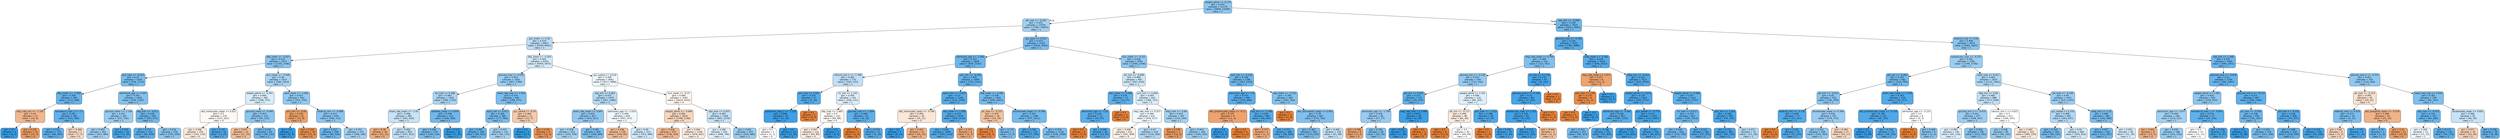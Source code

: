 digraph Tree {
node [shape=box, style="filled, rounded", color="black", fontname="helvetica"] ;
edge [fontname="helvetica"] ;
0 [label="weight_admit <= 0.179\ngini = 0.419\nsamples = 21179\nvalue = [9994, 23496]\nclass = 1", fillcolor="#8dc7f0"] ;
1 [label="ptt_max <= -0.242\ngini = 0.452\nsamples = 13554\nvalue = [7383, 14005]\nclass = 1", fillcolor="#a1d1f3"] ;
0 -> 1 [labeldistance=2.5, labelangle=45, headlabel="True"] ;
2 [label="gcs_motor <= 0.26\ngini = 0.479\nsamples = 8825\nvalue = [5549, 8441]\nclass = 1", fillcolor="#bbddf6"] ;
1 -> 2 ;
3 [label="dbp_mean <= -0.027\ngini = 0.414\nsamples = 2471\nvalue = [1145, 2766]\nclass = 1", fillcolor="#8bc6f0"] ;
2 -> 3 ;
4 [label="po2_max <= -0.333\ngini = 0.37\nsamples = 1434\nvalue = [556, 1713]\nclass = 1", fillcolor="#79bded"] ;
3 -> 4 ;
5 [label="dbp_mean <= -1.959\ngini = 0.305\nsamples = 394\nvalue = [117, 506]\nclass = 1", fillcolor="#67b4eb"] ;
4 -> 5 ;
6 [label="resp_rate_min <= -1.195\ngini = 0.42\nsamples = 12\nvalue = [14, 6]\nclass = 0", fillcolor="#f0b78e"] ;
5 -> 6 ;
7 [label="gini = 0.0\nsamples = 2\nvalue = [0, 3]\nclass = 1", fillcolor="#399de5"] ;
6 -> 7 ;
8 [label="gini = 0.291\nsamples = 10\nvalue = [14, 3]\nclass = 0", fillcolor="#eb9c63"] ;
6 -> 8 ;
9 [label="hematocrit_max.1 <= 2.2\ngini = 0.283\nsamples = 382\nvalue = [103, 500]\nclass = 1", fillcolor="#62b1ea"] ;
5 -> 9 ;
10 [label="gini = 0.272\nsamples = 375\nvalue = [96, 495]\nclass = 1", fillcolor="#5fb0ea"] ;
9 -> 10 ;
11 [label="gini = 0.486\nsamples = 7\nvalue = [7, 5]\nclass = 0", fillcolor="#f8dbc6"] ;
9 -> 11 ;
12 [label="admission_age <= 0.367\ngini = 0.391\nsamples = 1040\nvalue = [439, 1207]\nclass = 1", fillcolor="#81c1ee"] ;
4 -> 12 ;
13 [label="glucose_mean <= 1.136\ngini = 0.437\nsamples = 491\nvalue = [252, 530]\nclass = 1", fillcolor="#97ccf1"] ;
12 -> 13 ;
14 [label="gini = 0.449\nsamples = 461\nvalue = [247, 480]\nclass = 1", fillcolor="#9fcff2"] ;
13 -> 14 ;
15 [label="gini = 0.165\nsamples = 30\nvalue = [5, 50]\nclass = 1", fillcolor="#4da7e8"] ;
13 -> 15 ;
16 [label="sbp_min <= -0.011\ngini = 0.339\nsamples = 549\nvalue = [187, 677]\nclass = 1", fillcolor="#70b8ec"] ;
12 -> 16 ;
17 [label="gini = 0.272\nsamples = 331\nvalue = [83, 429]\nclass = 1", fillcolor="#5fb0ea"] ;
16 -> 17 ;
18 [label="gini = 0.416\nsamples = 218\nvalue = [104, 248]\nclass = 1", fillcolor="#8cc6f0"] ;
16 -> 18 ;
19 [label="bun_mean <= -0.566\ngini = 0.46\nsamples = 1037\nvalue = [589, 1053]\nclass = 1", fillcolor="#a8d4f4"] ;
3 -> 19 ;
20 [label="weight_admit <= -0.301\ngini = 0.494\nsamples = 385\nvalue = [268, 333]\nclass = 1", fillcolor="#d8ecfa"] ;
19 -> 20 ;
21 [label="abs_monocytes_mean <= 0.621\ngini = 0.5\nsamples = 270\nvalue = [213, 201]\nclass = 0", fillcolor="#fef8f4"] ;
20 -> 21 ;
22 [label="gini = 0.496\nsamples = 254\nvalue = [210, 176]\nclass = 0", fillcolor="#fbebdf"] ;
21 -> 22 ;
23 [label="gini = 0.191\nsamples = 16\nvalue = [3, 25]\nclass = 1", fillcolor="#51a9e8"] ;
21 -> 23 ;
24 [label="glucose_mean <= -0.942\ngini = 0.415\nsamples = 115\nvalue = [55, 132]\nclass = 1", fillcolor="#8bc6f0"] ;
20 -> 24 ;
25 [label="gini = 0.437\nsamples = 22\nvalue = [21, 10]\nclass = 0", fillcolor="#f1bd97"] ;
24 -> 25 ;
26 [label="gini = 0.341\nsamples = 93\nvalue = [34, 122]\nclass = 1", fillcolor="#70b8ec"] ;
24 -> 26 ;
27 [label="spo2_mean <= -1.881\ngini = 0.427\nsamples = 652\nvalue = [321, 720]\nclass = 1", fillcolor="#91c9f1"] ;
19 -> 27 ;
28 [label="po2_min <= -0.85\ngini = 0.326\nsamples = 22\nvalue = [31, 8]\nclass = 0", fillcolor="#eca26c"] ;
27 -> 28 ;
29 [label="gini = 0.0\nsamples = 2\nvalue = [0, 4]\nclass = 1", fillcolor="#399de5"] ;
28 -> 29 ;
30 [label="gini = 0.202\nsamples = 20\nvalue = [31, 4]\nclass = 0", fillcolor="#e89153"] ;
28 -> 30 ;
31 [label="totalco2_min <= -0.086\ngini = 0.411\nsamples = 630\nvalue = [290, 712]\nclass = 1", fillcolor="#8ac5f0"] ;
27 -> 31 ;
32 [label="gini = 0.327\nsamples = 256\nvalue = [82, 316]\nclass = 1", fillcolor="#6cb6ec"] ;
31 -> 32 ;
33 [label="gini = 0.452\nsamples = 374\nvalue = [208, 396]\nclass = 1", fillcolor="#a1d0f3"] ;
31 -> 33 ;
34 [label="dbp_mean <= -0.583\ngini = 0.492\nsamples = 6354\nvalue = [4404, 5675]\nclass = 1", fillcolor="#d3e9f9"] ;
2 -> 34 ;
35 [label="glucose_max <= 0.076\ngini = 0.443\nsamples = 1693\nvalue = [887, 1789]\nclass = 1", fillcolor="#9bcef2"] ;
34 -> 35 ;
36 [label="ph_max <= 0.308\ngini = 0.463\nsamples = 1202\nvalue = [698, 1218]\nclass = 1", fillcolor="#aad5f4"] ;
35 -> 36 ;
37 [label="heart_rate_mean <= -1.92\ngini = 0.486\nsamples = 881\nvalue = [592, 834]\nclass = 1", fillcolor="#c6e3f7"] ;
36 -> 37 ;
38 [label="gini = 0.38\nsamples = 26\nvalue = [35, 12]\nclass = 0", fillcolor="#eeac7d"] ;
37 -> 38 ;
39 [label="gini = 0.482\nsamples = 855\nvalue = [557, 822]\nclass = 1", fillcolor="#bfdff7"] ;
37 -> 39 ;
40 [label="platelets_mean <= 0.645\ngini = 0.339\nsamples = 321\nvalue = [106, 384]\nclass = 1", fillcolor="#70b8ec"] ;
36 -> 40 ;
41 [label="gini = 0.369\nsamples = 279\nvalue = [105, 326]\nclass = 1", fillcolor="#79bded"] ;
40 -> 41 ;
42 [label="gini = 0.033\nsamples = 42\nvalue = [1, 58]\nclass = 1", fillcolor="#3c9fe5"] ;
40 -> 42 ;
43 [label="heart_rate_max <= 1.916\ngini = 0.374\nsamples = 491\nvalue = [189, 571]\nclass = 1", fillcolor="#7bbdee"] ;
35 -> 43 ;
44 [label="spo2_min <= 0.417\ngini = 0.364\nsamples = 480\nvalue = [177, 564]\nclass = 1", fillcolor="#77bced"] ;
43 -> 44 ;
45 [label="gini = 0.305\nsamples = 328\nvalue = [95, 412]\nclass = 1", fillcolor="#67b4eb"] ;
44 -> 45 ;
46 [label="gini = 0.455\nsamples = 152\nvalue = [82, 152]\nclass = 1", fillcolor="#a4d2f3"] ;
44 -> 46 ;
47 [label="gcs_verbal <= -0.54\ngini = 0.465\nsamples = 11\nvalue = [12, 7]\nclass = 0", fillcolor="#f4caac"] ;
43 -> 47 ;
48 [label="gini = 0.0\nsamples = 3\nvalue = [0, 5]\nclass = 1", fillcolor="#399de5"] ;
47 -> 48 ;
49 [label="gini = 0.245\nsamples = 8\nvalue = [12, 2]\nclass = 0", fillcolor="#e9965a"] ;
47 -> 49 ;
50 [label="gcs_verbal <= 0.618\ngini = 0.499\nsamples = 4661\nvalue = [3517, 3886]\nclass = 1", fillcolor="#ecf6fd"] ;
34 -> 50 ;
51 [label="sbp_min <= 0.365\ngini = 0.472\nsamples = 1476\nvalue = [907, 1464]\nclass = 1", fillcolor="#b4daf5"] ;
50 -> 51 ;
52 [label="heart_rate_mean <= 0.087\ngini = 0.425\nsamples = 827\nvalue = [410, 927]\nclass = 1", fillcolor="#91c8f0"] ;
51 -> 52 ;
53 [label="gini = 0.458\nsamples = 423\nvalue = [242, 438]\nclass = 1", fillcolor="#a6d3f3"] ;
52 -> 53 ;
54 [label="gini = 0.381\nsamples = 404\nvalue = [168, 489]\nclass = 1", fillcolor="#7dbfee"] ;
52 -> 54 ;
55 [label="admission_age <= -1.014\ngini = 0.499\nsamples = 649\nvalue = [497, 537]\nclass = 1", fillcolor="#f0f8fd"] ;
51 -> 55 ;
56 [label="gini = 0.438\nsamples = 126\nvalue = [144, 69]\nclass = 0", fillcolor="#f1bd98"] ;
55 -> 56 ;
57 [label="gini = 0.49\nsamples = 523\nvalue = [353, 468]\nclass = 1", fillcolor="#cee7f9"] ;
55 -> 57 ;
58 [label="bun_mean <= -0.37\ngini = 0.499\nsamples = 3185\nvalue = [2610, 2422]\nclass = 0", fillcolor="#fdf6f1"] ;
50 -> 58 ;
59 [label="weight_admit <= -0.699\ngini = 0.481\nsamples = 1816\nvalue = [1708, 1146]\nclass = 0", fillcolor="#f6d6be"] ;
58 -> 59 ;
60 [label="gini = 0.426\nsamples = 670\nvalue = [730, 324]\nclass = 0", fillcolor="#f1b991"] ;
59 -> 60 ;
61 [label="gini = 0.496\nsamples = 1146\nvalue = [978, 822]\nclass = 0", fillcolor="#fbebdf"] ;
59 -> 61 ;
62 [label="sbp_max <= 0.455\ngini = 0.485\nsamples = 1369\nvalue = [902, 1276]\nclass = 1", fillcolor="#c5e2f7"] ;
58 -> 62 ;
63 [label="gini = 0.496\nsamples = 916\nvalue = [668, 796]\nclass = 1", fillcolor="#dfeffb"] ;
62 -> 63 ;
64 [label="gini = 0.441\nsamples = 453\nvalue = [234, 480]\nclass = 1", fillcolor="#9acdf2"] ;
62 -> 64 ;
65 [label="gcs_eyes <= 0.412\ngini = 0.373\nsamples = 4729\nvalue = [1834, 5564]\nclass = 1", fillcolor="#7abdee"] ;
1 -> 65 ;
66 [label="admission_age <= -1.492\ngini = 0.321\nsamples = 2638\nvalue = [834, 3316]\nclass = 1", fillcolor="#6bb6ec"] ;
65 -> 66 ;
67 [label="calcium_min.1 <= -1.798\ngini = 0.482\nsamples = 170\nvalue = [105, 155]\nclass = 1", fillcolor="#bfdff7"] ;
66 -> 67 ;
68 [label="po2_max <= 2.041\ngini = 0.224\nsamples = 27\nvalue = [5, 34]\nclass = 1", fillcolor="#56abe9"] ;
67 -> 68 ;
69 [label="potassium_max.1 <= -1.228\ngini = 0.056\nsamples = 25\nvalue = [1, 34]\nclass = 1", fillcolor="#3fa0e6"] ;
68 -> 69 ;
70 [label="gini = 0.5\nsamples = 2\nvalue = [1, 1]\nclass = 0", fillcolor="#ffffff"] ;
69 -> 70 ;
71 [label="gini = 0.0\nsamples = 23\nvalue = [0, 33]\nclass = 1", fillcolor="#399de5"] ;
69 -> 71 ;
72 [label="gini = 0.0\nsamples = 2\nvalue = [4, 0]\nclass = 0", fillcolor="#e58139"] ;
68 -> 72 ;
73 [label="inr_min <= 1.142\ngini = 0.495\nsamples = 143\nvalue = [100, 121]\nclass = 1", fillcolor="#ddeefa"] ;
67 -> 73 ;
74 [label="dbp_max <= 1.683\ngini = 0.5\nsamples = 121\nvalue = [94, 89]\nclass = 0", fillcolor="#fef8f4"] ;
73 -> 74 ;
75 [label="gini = 0.497\nsamples = 116\nvalue = [94, 80]\nclass = 0", fillcolor="#fbece2"] ;
74 -> 75 ;
76 [label="gini = 0.0\nsamples = 5\nvalue = [0, 9]\nclass = 1", fillcolor="#399de5"] ;
74 -> 76 ;
77 [label="glucose_max <= -1.004\ngini = 0.266\nsamples = 22\nvalue = [6, 32]\nclass = 1", fillcolor="#5eafea"] ;
73 -> 77 ;
78 [label="gini = 0.0\nsamples = 1\nvalue = [1, 0]\nclass = 0", fillcolor="#e58139"] ;
77 -> 78 ;
79 [label="gini = 0.234\nsamples = 21\nvalue = [5, 32]\nclass = 1", fillcolor="#58ace9"] ;
77 -> 79 ;
80 [label="po2_min <= -0.199\ngini = 0.305\nsamples = 2468\nvalue = [729, 3161]\nclass = 1", fillcolor="#67b4eb"] ;
66 -> 80 ;
81 [label="spo2_max <= -2.923\ngini = 0.23\nsamples = 1106\nvalue = [235, 1540]\nclass = 1", fillcolor="#57ace9"] ;
80 -> 81 ;
82 [label="abs_monocytes_mean <= -0.346\ngini = 0.494\nsamples = 28\nvalue = [26, 21]\nclass = 0", fillcolor="#fae7d9"] ;
81 -> 82 ;
83 [label="gini = 0.0\nsamples = 7\nvalue = [0, 11]\nclass = 1", fillcolor="#399de5"] ;
82 -> 83 ;
84 [label="gini = 0.401\nsamples = 21\nvalue = [26, 10]\nclass = 0", fillcolor="#efb185"] ;
82 -> 84 ;
85 [label="sbp_mean <= 2.309\ngini = 0.213\nsamples = 1078\nvalue = [209, 1519]\nclass = 1", fillcolor="#54aae9"] ;
81 -> 85 ;
86 [label="gini = 0.206\nsamples = 1069\nvalue = [200, 1516]\nclass = 1", fillcolor="#53aae8"] ;
85 -> 86 ;
87 [label="gini = 0.375\nsamples = 9\nvalue = [9, 3]\nclass = 0", fillcolor="#eeab7b"] ;
85 -> 87 ;
88 [label="sbp_mean <= -2.081\ngini = 0.358\nsamples = 1362\nvalue = [494, 1621]\nclass = 1", fillcolor="#75bbed"] ;
80 -> 88 ;
89 [label="ph_max <= -0.237\ngini = 0.452\nsamples = 16\nvalue = [19, 10]\nclass = 0", fillcolor="#f3c3a1"] ;
88 -> 89 ;
90 [label="gini = 0.111\nsamples = 9\nvalue = [16, 1]\nclass = 0", fillcolor="#e78945"] ;
89 -> 90 ;
91 [label="gini = 0.375\nsamples = 7\nvalue = [3, 9]\nclass = 1", fillcolor="#7bbeee"] ;
89 -> 91 ;
92 [label="bicarbonate_mean <= -0.766\ngini = 0.352\nsamples = 1346\nvalue = [475, 1611]\nclass = 1", fillcolor="#73baed"] ;
88 -> 92 ;
93 [label="gini = 0.194\nsamples = 210\nvalue = [37, 303]\nclass = 1", fillcolor="#51a9e8"] ;
92 -> 93 ;
94 [label="gini = 0.376\nsamples = 1136\nvalue = [438, 1308]\nclass = 1", fillcolor="#7bbeee"] ;
92 -> 94 ;
95 [label="bun_mean <= -0.321\ngini = 0.426\nsamples = 2091\nvalue = [1000, 2248]\nclass = 1", fillcolor="#91c9f1"] ;
65 -> 95 ;
96 [label="ph_min <= -0.698\ngini = 0.489\nsamples = 905\nvalue = [607, 818]\nclass = 1", fillcolor="#cce6f8"] ;
95 -> 96 ;
97 [label="wbc_mean <= 2.058\ngini = 0.274\nsamples = 73\nvalue = [19, 97]\nclass = 1", fillcolor="#60b0ea"] ;
96 -> 97 ;
98 [label="admission_age <= -1.62\ngini = 0.243\nsamples = 71\nvalue = [16, 97]\nclass = 1", fillcolor="#5aade9"] ;
97 -> 98 ;
99 [label="gini = 0.0\nsamples = 2\nvalue = [3, 0]\nclass = 0", fillcolor="#e58139"] ;
98 -> 99 ;
100 [label="gini = 0.208\nsamples = 69\nvalue = [13, 97]\nclass = 1", fillcolor="#54aae8"] ;
98 -> 100 ;
101 [label="gini = 0.0\nsamples = 2\nvalue = [3, 0]\nclass = 0", fillcolor="#e58139"] ;
97 -> 101 ;
102 [label="po2_min <= 0.068\ngini = 0.495\nsamples = 832\nvalue = [588, 721]\nclass = 1", fillcolor="#daedfa"] ;
96 -> 102 ;
103 [label="resp_rate_max <= 0.257\ngini = 0.499\nsamples = 631\nvalue = [478, 517]\nclass = 1", fillcolor="#f0f8fd"] ;
102 -> 103 ;
104 [label="gini = 0.498\nsamples = 412\nvalue = [352, 309]\nclass = 0", fillcolor="#fcf0e7"] ;
103 -> 104 ;
105 [label="gini = 0.47\nsamples = 219\nvalue = [126, 208]\nclass = 1", fillcolor="#b1d8f5"] ;
103 -> 105 ;
106 [label="mbp_max <= -0.86\ngini = 0.455\nsamples = 201\nvalue = [110, 204]\nclass = 1", fillcolor="#a4d2f3"] ;
102 -> 106 ;
107 [label="gini = 0.278\nsamples = 7\nvalue = [10, 2]\nclass = 0", fillcolor="#ea9a61"] ;
106 -> 107 ;
108 [label="gini = 0.443\nsamples = 194\nvalue = [100, 202]\nclass = 1", fillcolor="#9bcef2"] ;
106 -> 108 ;
109 [label="po2_min <= -0.216\ngini = 0.338\nsamples = 1186\nvalue = [393, 1430]\nclass = 1", fillcolor="#6fb8ec"] ;
95 -> 109 ;
110 [label="admission_age <= -1.8\ngini = 0.243\nsamples = 499\nvalue = [110, 668]\nclass = 1", fillcolor="#5aade9"] ;
109 -> 110 ;
111 [label="abs_lymphocytes_mean <= -0.11\ngini = 0.337\nsamples = 9\nvalue = [11, 3]\nclass = 0", fillcolor="#eca36f"] ;
110 -> 111 ;
112 [label="gini = 0.0\nsamples = 3\nvalue = [0, 3]\nclass = 1", fillcolor="#399de5"] ;
111 -> 112 ;
113 [label="gini = 0.0\nsamples = 6\nvalue = [11, 0]\nclass = 0", fillcolor="#e58139"] ;
111 -> 113 ;
114 [label="sbp_min <= -2.769\ngini = 0.226\nsamples = 490\nvalue = [99, 665]\nclass = 1", fillcolor="#56ace9"] ;
110 -> 114 ;
115 [label="gini = 0.375\nsamples = 4\nvalue = [3, 1]\nclass = 0", fillcolor="#eeab7b"] ;
114 -> 115 ;
116 [label="gini = 0.221\nsamples = 486\nvalue = [96, 664]\nclass = 1", fillcolor="#56abe9"] ;
114 -> 116 ;
117 [label="sbp_mean <= -2.531\ngini = 0.395\nsamples = 687\nvalue = [283, 762]\nclass = 1", fillcolor="#83c1ef"] ;
109 -> 117 ;
118 [label="gini = 0.0\nsamples = 4\nvalue = [7, 0]\nclass = 0", fillcolor="#e58139"] ;
117 -> 118 ;
119 [label="abs_eosinophils_mean <= 0.442\ngini = 0.39\nsamples = 683\nvalue = [276, 762]\nclass = 1", fillcolor="#81c0ee"] ;
117 -> 119 ;
120 [label="gini = 0.367\nsamples = 583\nvalue = [215, 674]\nclass = 1", fillcolor="#78bced"] ;
119 -> 120 ;
121 [label="gini = 0.484\nsamples = 100\nvalue = [61, 88]\nclass = 1", fillcolor="#c2e1f7"] ;
119 -> 121 ;
122 [label="sbp_min <= -0.068\ngini = 0.338\nsamples = 7625\nvalue = [2611, 9491]\nclass = 1", fillcolor="#6fb8ec"] ;
0 -> 122 [labeldistance=2.5, labelangle=-45, headlabel="False"] ;
123 [label="glucose_max <= -0.766\ngini = 0.235\nsamples = 3551\nvalue = [769, 4884]\nclass = 1", fillcolor="#58ace9"] ;
122 -> 123 ;
124 [label="resp_rate_mean <= 0.764\ngini = 0.384\nsamples = 316\nvalue = [123, 352]\nclass = 1", fillcolor="#7ebfee"] ;
123 -> 124 ;
125 [label="glucose_min <= -0.538\ngini = 0.432\nsamples = 249\nvalue = [115, 250]\nclass = 1", fillcolor="#94caf1"] ;
124 -> 125 ;
126 [label="ptt_min <= 0.001\ngini = 0.275\nsamples = 125\nvalue = [29, 147]\nclass = 1", fillcolor="#60b0ea"] ;
125 -> 126 ;
127 [label="admission_age <= -1.738\ngini = 0.436\nsamples = 66\nvalue = [27, 57]\nclass = 1", fillcolor="#97cbf1"] ;
126 -> 127 ;
128 [label="gini = 0.346\nsamples = 8\nvalue = [7, 2]\nclass = 0", fillcolor="#eca572"] ;
127 -> 128 ;
129 [label="gini = 0.391\nsamples = 58\nvalue = [20, 55]\nclass = 1", fillcolor="#81c1ee"] ;
127 -> 129 ;
130 [label="resp_rate_max <= 3.985\ngini = 0.043\nsamples = 59\nvalue = [2, 90]\nclass = 1", fillcolor="#3d9fe6"] ;
126 -> 130 ;
131 [label="gini = 0.022\nsamples = 58\nvalue = [1, 90]\nclass = 1", fillcolor="#3b9ee5"] ;
130 -> 131 ;
132 [label="gini = 0.0\nsamples = 1\nvalue = [1, 0]\nclass = 0", fillcolor="#e58139"] ;
130 -> 132 ;
133 [label="weight_admit <= 1.421\ngini = 0.496\nsamples = 124\nvalue = [86, 103]\nclass = 1", fillcolor="#deeffb"] ;
125 -> 133 ;
134 [label="ptt_min <= -0.727\ngini = 0.496\nsamples = 98\nvalue = [82, 69]\nclass = 0", fillcolor="#fbebe0"] ;
133 -> 134 ;
135 [label="gini = 0.0\nsamples = 8\nvalue = [13, 0]\nclass = 0", fillcolor="#e58139"] ;
134 -> 135 ;
136 [label="gini = 0.5\nsamples = 90\nvalue = [69, 69]\nclass = 0", fillcolor="#ffffff"] ;
134 -> 136 ;
137 [label="po2_max <= -1.412\ngini = 0.188\nsamples = 26\nvalue = [4, 34]\nclass = 1", fillcolor="#50a9e8"] ;
133 -> 137 ;
138 [label="gini = 0.0\nsamples = 1\nvalue = [2, 0]\nclass = 0", fillcolor="#e58139"] ;
137 -> 138 ;
139 [label="gini = 0.105\nsamples = 25\nvalue = [2, 34]\nclass = 1", fillcolor="#45a3e7"] ;
137 -> 139 ;
140 [label="inr_min <= 12.754\ngini = 0.135\nsamples = 67\nvalue = [8, 102]\nclass = 1", fillcolor="#49a5e7"] ;
124 -> 140 ;
141 [label="glucose_max.2 <= 0.336\ngini = 0.12\nsamples = 66\nvalue = [7, 102]\nclass = 1", fillcolor="#47a4e7"] ;
140 -> 141 ;
142 [label="baseexcess_max <= 2.162\ngini = 0.105\nsamples = 65\nvalue = [6, 102]\nclass = 1", fillcolor="#45a3e7"] ;
141 -> 142 ;
143 [label="gini = 0.073\nsamples = 63\nvalue = [4, 101]\nclass = 1", fillcolor="#41a1e6"] ;
142 -> 143 ;
144 [label="gini = 0.444\nsamples = 2\nvalue = [2, 1]\nclass = 0", fillcolor="#f2c09c"] ;
142 -> 144 ;
145 [label="gini = 0.0\nsamples = 1\nvalue = [1, 0]\nclass = 0", fillcolor="#e58139"] ;
141 -> 145 ;
146 [label="gini = 0.0\nsamples = 1\nvalue = [1, 0]\nclass = 0", fillcolor="#e58139"] ;
140 -> 146 ;
147 [label="mbp_mean <= -2.582\ngini = 0.218\nsamples = 3235\nvalue = [646, 4532]\nclass = 1", fillcolor="#55abe9"] ;
123 -> 147 ;
148 [label="resp_rate_mean <= 2.417\ngini = 0.337\nsamples = 8\nvalue = [11, 3]\nclass = 0", fillcolor="#eca36f"] ;
147 -> 148 ;
149 [label="po2_max <= 2.06\ngini = 0.153\nsamples = 6\nvalue = [11, 1]\nclass = 0", fillcolor="#e78c4b"] ;
148 -> 149 ;
150 [label="gini = 0.0\nsamples = 5\nvalue = [11, 0]\nclass = 0", fillcolor="#e58139"] ;
149 -> 150 ;
151 [label="gini = 0.0\nsamples = 1\nvalue = [0, 1]\nclass = 1", fillcolor="#399de5"] ;
149 -> 151 ;
152 [label="gini = 0.0\nsamples = 2\nvalue = [0, 2]\nclass = 1", fillcolor="#399de5"] ;
148 -> 152 ;
153 [label="mbp_min <= -0.222\ngini = 0.216\nsamples = 3227\nvalue = [635, 4529]\nclass = 1", fillcolor="#55abe9"] ;
147 -> 153 ;
154 [label="weight_admit <= 0.654\ngini = 0.178\nsamples = 1915\nvalue = [303, 2772]\nclass = 1", fillcolor="#4fa8e8"] ;
153 -> 154 ;
155 [label="admission_age <= -0.082\ngini = 0.246\nsamples = 812\nvalue = [189, 1125]\nclass = 1", fillcolor="#5aade9"] ;
154 -> 155 ;
156 [label="gini = 0.353\nsamples = 257\nvalue = [96, 323]\nclass = 1", fillcolor="#74baed"] ;
155 -> 156 ;
157 [label="gini = 0.186\nsamples = 555\nvalue = [93, 802]\nclass = 1", fillcolor="#50a8e8"] ;
155 -> 157 ;
158 [label="gcs_verbal <= -0.772\ngini = 0.121\nsamples = 1103\nvalue = [114, 1647]\nclass = 1", fillcolor="#47a4e7"] ;
154 -> 158 ;
159 [label="gini = 0.076\nsamples = 547\nvalue = [34, 824]\nclass = 1", fillcolor="#41a1e6"] ;
158 -> 159 ;
160 [label="gini = 0.161\nsamples = 556\nvalue = [80, 823]\nclass = 1", fillcolor="#4ca7e8"] ;
158 -> 160 ;
161 [label="weight_admit <= 0.948\ngini = 0.267\nsamples = 1312\nvalue = [332, 1757]\nclass = 1", fillcolor="#5eb0ea"] ;
153 -> 161 ;
162 [label="inr_max <= 0.012\ngini = 0.322\nsamples = 812\nvalue = [256, 1014]\nclass = 1", fillcolor="#6bb6ec"] ;
161 -> 162 ;
163 [label="gini = 0.348\nsamples = 616\nvalue = [219, 759]\nclass = 1", fillcolor="#72b9ed"] ;
162 -> 163 ;
164 [label="gini = 0.221\nsamples = 196\nvalue = [37, 255]\nclass = 1", fillcolor="#56abe9"] ;
162 -> 164 ;
165 [label="po2_min <= 1.262\ngini = 0.168\nsamples = 500\nvalue = [76, 743]\nclass = 1", fillcolor="#4da7e8"] ;
161 -> 165 ;
166 [label="gini = 0.151\nsamples = 485\nvalue = [65, 725]\nclass = 1", fillcolor="#4ba6e7"] ;
165 -> 166 ;
167 [label="gini = 0.471\nsamples = 15\nvalue = [11, 18]\nclass = 1", fillcolor="#b2d9f5"] ;
165 -> 167 ;
168 [label="totalco2_max <= 0.02\ngini = 0.408\nsamples = 4074\nvalue = [1842, 4607]\nclass = 1", fillcolor="#88c4ef"] ;
122 -> 168 ;
169 [label="baseexcess_max <= -0.223\ngini = 0.442\nsamples = 2581\nvalue = [1346, 2736]\nclass = 1", fillcolor="#9acdf2"] ;
168 -> 169 ;
170 [label="ptt_min <= -0.062\ngini = 0.351\nsamples = 662\nvalue = [234, 795]\nclass = 1", fillcolor="#73baed"] ;
169 -> 170 ;
171 [label="ph_min <= -0.914\ngini = 0.41\nsamples = 432\nvalue = [193, 478]\nclass = 1", fillcolor="#89c5ef"] ;
170 -> 171 ;
172 [label="totalco2_min <= -3.732\ngini = 0.205\nsamples = 77\nvalue = [14, 107]\nclass = 1", fillcolor="#53aae8"] ;
171 -> 172 ;
173 [label="gini = 0.0\nsamples = 2\nvalue = [2, 0]\nclass = 0", fillcolor="#e58139"] ;
172 -> 173 ;
174 [label="gini = 0.181\nsamples = 75\nvalue = [12, 107]\nclass = 1", fillcolor="#4fa8e8"] ;
172 -> 174 ;
175 [label="bicarbonate_mean <= 0.304\ngini = 0.439\nsamples = 355\nvalue = [179, 371]\nclass = 1", fillcolor="#99ccf2"] ;
171 -> 175 ;
176 [label="gini = 0.422\nsamples = 328\nvalue = [154, 354]\nclass = 1", fillcolor="#8fc8f0"] ;
175 -> 176 ;
177 [label="gini = 0.482\nsamples = 27\nvalue = [25, 17]\nclass = 0", fillcolor="#f7d7c0"] ;
175 -> 177 ;
178 [label="heart_rate_mean <= 2.566\ngini = 0.203\nsamples = 230\nvalue = [41, 317]\nclass = 1", fillcolor="#53aae8"] ;
170 -> 178 ;
179 [label="abs_lymphocytes_mean <= -0.156\ngini = 0.185\nsamples = 222\nvalue = [36, 312]\nclass = 1", fillcolor="#50a8e8"] ;
178 -> 179 ;
180 [label="gini = 0.0\nsamples = 51\nvalue = [0, 89]\nclass = 1", fillcolor="#399de5"] ;
179 -> 180 ;
181 [label="gini = 0.239\nsamples = 171\nvalue = [36, 223]\nclass = 1", fillcolor="#59ade9"] ;
179 -> 181 ;
182 [label="admission_age <= -2.233\ngini = 0.5\nsamples = 8\nvalue = [5, 5]\nclass = 0", fillcolor="#ffffff"] ;
178 -> 182 ;
183 [label="gini = 0.0\nsamples = 2\nvalue = [3, 0]\nclass = 0", fillcolor="#e58139"] ;
182 -> 183 ;
184 [label="gini = 0.408\nsamples = 6\nvalue = [2, 5]\nclass = 1", fillcolor="#88c4ef"] ;
182 -> 184 ;
185 [label="spo2_max <= 0.017\ngini = 0.463\nsamples = 1919\nvalue = [1112, 1941]\nclass = 1", fillcolor="#aad5f4"] ;
169 -> 185 ;
186 [label="dbp_min <= 0.85\ngini = 0.483\nsamples = 888\nvalue = [577, 838]\nclass = 1", fillcolor="#c1e0f7"] ;
185 -> 186 ;
187 [label="glucose_min.2 <= -0.431\ngini = 0.441\nsamples = 477\nvalue = [248, 507]\nclass = 1", fillcolor="#9acdf2"] ;
186 -> 187 ;
188 [label="gini = 0.495\nsamples = 136\nvalue = [95, 116]\nclass = 1", fillcolor="#dbedfa"] ;
187 -> 188 ;
189 [label="gini = 0.404\nsamples = 341\nvalue = [153, 391]\nclass = 1", fillcolor="#86c3ef"] ;
187 -> 189 ;
190 [label="calcium_min.1 <= 0.022\ngini = 0.5\nsamples = 411\nvalue = [329, 331]\nclass = 1", fillcolor="#fefeff"] ;
186 -> 190 ;
191 [label="gini = 0.438\nsamples = 89\nvalue = [49, 102]\nclass = 1", fillcolor="#98ccf1"] ;
190 -> 191 ;
192 [label="gini = 0.495\nsamples = 322\nvalue = [280, 229]\nclass = 0", fillcolor="#fae8db"] ;
190 -> 192 ;
193 [label="ptt_max <= -0.338\ngini = 0.44\nsamples = 1031\nvalue = [535, 1103]\nclass = 1", fillcolor="#99cdf2"] ;
185 -> 193 ;
194 [label="gcs_verbal <= 0.155\ngini = 0.468\nsamples = 665\nvalue = [393, 657]\nclass = 1", fillcolor="#afd8f5"] ;
193 -> 194 ;
195 [label="gini = 0.359\nsamples = 185\nvalue = [69, 225]\nclass = 1", fillcolor="#76bbed"] ;
194 -> 195 ;
196 [label="gini = 0.49\nsamples = 480\nvalue = [324, 432]\nclass = 1", fillcolor="#cee6f8"] ;
194 -> 196 ;
197 [label="mbp_min <= 1.33\ngini = 0.366\nsamples = 366\nvalue = [142, 446]\nclass = 1", fillcolor="#78bced"] ;
193 -> 197 ;
198 [label="gini = 0.337\nsamples = 318\nvalue = [111, 407]\nclass = 1", fillcolor="#6fb8ec"] ;
197 -> 198 ;
199 [label="gini = 0.493\nsamples = 48\nvalue = [31, 39]\nclass = 1", fillcolor="#d6ebfa"] ;
197 -> 199 ;
200 [label="sbp_min <= 1.188\ngini = 0.331\nsamples = 1493\nvalue = [496, 1871]\nclass = 1", fillcolor="#6db7ec"] ;
168 -> 200 ;
201 [label="glucose_max <= -0.478\ngini = 0.31\nsamples = 1250\nvalue = [382, 1607]\nclass = 1", fillcolor="#68b4eb"] ;
200 -> 201 ;
202 [label="weight_admit <= 1.495\ngini = 0.414\nsamples = 283\nvalue = [134, 323]\nclass = 1", fillcolor="#8bc6f0"] ;
201 -> 202 ;
203 [label="admission_age <= -2.477\ngini = 0.449\nsamples = 206\nvalue = [114, 221]\nclass = 1", fillcolor="#9fd0f2"] ;
202 -> 203 ;
204 [label="gini = 0.401\nsamples = 8\nvalue = [13, 5]\nclass = 0", fillcolor="#efb185"] ;
203 -> 204 ;
205 [label="gini = 0.434\nsamples = 198\nvalue = [101, 216]\nclass = 1", fillcolor="#96cbf1"] ;
203 -> 205 ;
206 [label="hematocrit_max.1 <= -0.603\ngini = 0.274\nsamples = 77\nvalue = [20, 102]\nclass = 1", fillcolor="#60b0ea"] ;
202 -> 206 ;
207 [label="gini = 0.5\nsamples = 15\nvalue = [11, 11]\nclass = 0", fillcolor="#ffffff"] ;
206 -> 207 ;
208 [label="gini = 0.164\nsamples = 62\nvalue = [9, 91]\nclass = 1", fillcolor="#4da7e8"] ;
206 -> 208 ;
209 [label="glucose_min.2 <= -0.114\ngini = 0.271\nsamples = 967\nvalue = [248, 1284]\nclass = 1", fillcolor="#5fb0ea"] ;
201 -> 209 ;
210 [label="ph_max <= -0.938\ngini = 0.338\nsamples = 299\nvalue = [101, 367]\nclass = 1", fillcolor="#6fb8ec"] ;
209 -> 210 ;
211 [label="gini = 0.0\nsamples = 21\nvalue = [0, 38]\nclass = 1", fillcolor="#399de5"] ;
210 -> 211 ;
212 [label="gini = 0.359\nsamples = 278\nvalue = [101, 329]\nclass = 1", fillcolor="#76bbed"] ;
210 -> 212 ;
213 [label="ptt_max <= -0.352\ngini = 0.238\nsamples = 668\nvalue = [147, 917]\nclass = 1", fillcolor="#59ade9"] ;
209 -> 213 ;
214 [label="gini = 0.288\nsamples = 418\nvalue = [118, 559]\nclass = 1", fillcolor="#63b2ea"] ;
213 -> 214 ;
215 [label="gini = 0.139\nsamples = 250\nvalue = [29, 358]\nclass = 1", fillcolor="#49a5e7"] ;
213 -> 215 ;
216 [label="glucose_max.2 <= -0.527\ngini = 0.421\nsamples = 243\nvalue = [114, 264]\nclass = 1", fillcolor="#8ec7f0"] ;
200 -> 216 ;
217 [label="ph_max <= -0.315\ngini = 0.491\nsamples = 34\nvalue = [29, 22]\nclass = 0", fillcolor="#f9e1cf"] ;
216 -> 217 ;
218 [label="totalco2_max <= 0.916\ngini = 0.375\nsamples = 10\nvalue = [4, 12]\nclass = 1", fillcolor="#7bbeee"] ;
217 -> 218 ;
219 [label="gini = 0.48\nsamples = 4\nvalue = [3, 2]\nclass = 0", fillcolor="#f6d5bd"] ;
218 -> 219 ;
220 [label="gini = 0.165\nsamples = 6\nvalue = [1, 10]\nclass = 1", fillcolor="#4da7e8"] ;
218 -> 220 ;
221 [label="abs_basophils_mean <= -0.329\ngini = 0.408\nsamples = 24\nvalue = [25, 10]\nclass = 0", fillcolor="#efb388"] ;
217 -> 221 ;
222 [label="gini = 0.32\nsamples = 3\nvalue = [1, 4]\nclass = 1", fillcolor="#6ab6ec"] ;
221 -> 222 ;
223 [label="gini = 0.32\nsamples = 21\nvalue = [24, 6]\nclass = 0", fillcolor="#eca06a"] ;
221 -> 223 ;
224 [label="heart_rate_max <= 0.544\ngini = 0.385\nsamples = 209\nvalue = [85, 242]\nclass = 1", fillcolor="#7fbfee"] ;
216 -> 224 ;
225 [label="sbp_max <= -0.072\ngini = 0.314\nsamples = 147\nvalue = [45, 186]\nclass = 1", fillcolor="#69b5eb"] ;
224 -> 225 ;
226 [label="gini = 0.499\nsamples = 12\nvalue = [11, 12]\nclass = 1", fillcolor="#eff7fd"] ;
225 -> 226 ;
227 [label="gini = 0.273\nsamples = 135\nvalue = [34, 174]\nclass = 1", fillcolor="#60b0ea"] ;
225 -> 227 ;
228 [label="bicarbonate_mean <= 0.601\ngini = 0.486\nsamples = 62\nvalue = [40, 56]\nclass = 1", fillcolor="#c6e3f8"] ;
224 -> 228 ;
229 [label="gini = 0.473\nsamples = 32\nvalue = [32, 20]\nclass = 0", fillcolor="#f5d0b5"] ;
228 -> 229 ;
230 [label="gini = 0.298\nsamples = 30\nvalue = [8, 36]\nclass = 1", fillcolor="#65b3eb"] ;
228 -> 230 ;
}